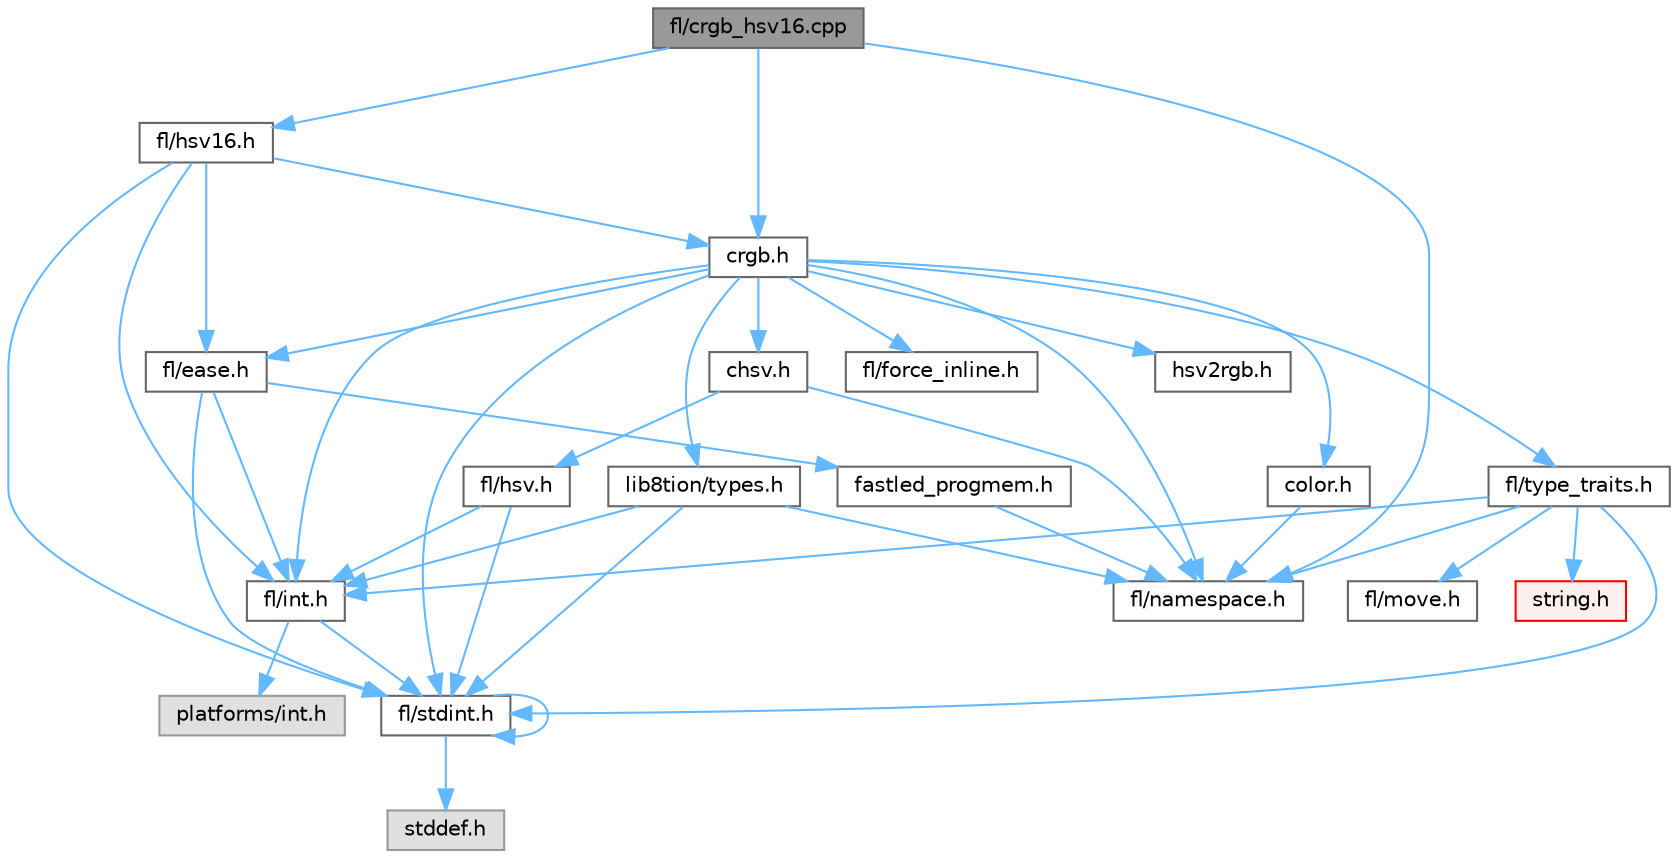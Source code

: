 digraph "fl/crgb_hsv16.cpp"
{
 // INTERACTIVE_SVG=YES
 // LATEX_PDF_SIZE
  bgcolor="transparent";
  edge [fontname=Helvetica,fontsize=10,labelfontname=Helvetica,labelfontsize=10];
  node [fontname=Helvetica,fontsize=10,shape=box,height=0.2,width=0.4];
  Node1 [id="Node000001",label="fl/crgb_hsv16.cpp",height=0.2,width=0.4,color="gray40", fillcolor="grey60", style="filled", fontcolor="black",tooltip="HSV16-dependent methods for CRGB - only linked when HSV16 functionality is used."];
  Node1 -> Node2 [id="edge1_Node000001_Node000002",color="steelblue1",style="solid",tooltip=" "];
  Node2 [id="Node000002",label="crgb.h",height=0.2,width=0.4,color="grey40", fillcolor="white", style="filled",URL="$db/dd1/crgb_8h.html",tooltip="Defines the red, green, and blue (RGB) pixel struct."];
  Node2 -> Node3 [id="edge2_Node000002_Node000003",color="steelblue1",style="solid",tooltip=" "];
  Node3 [id="Node000003",label="fl/stdint.h",height=0.2,width=0.4,color="grey40", fillcolor="white", style="filled",URL="$df/dd8/stdint_8h.html",tooltip=" "];
  Node3 -> Node4 [id="edge3_Node000003_Node000004",color="steelblue1",style="solid",tooltip=" "];
  Node4 [id="Node000004",label="stddef.h",height=0.2,width=0.4,color="grey60", fillcolor="#E0E0E0", style="filled",tooltip=" "];
  Node3 -> Node3 [id="edge4_Node000003_Node000003",color="steelblue1",style="solid",tooltip=" "];
  Node2 -> Node5 [id="edge5_Node000002_Node000005",color="steelblue1",style="solid",tooltip=" "];
  Node5 [id="Node000005",label="fl/int.h",height=0.2,width=0.4,color="grey40", fillcolor="white", style="filled",URL="$d3/d7e/int_8h.html",tooltip=" "];
  Node5 -> Node3 [id="edge6_Node000005_Node000003",color="steelblue1",style="solid",tooltip=" "];
  Node5 -> Node6 [id="edge7_Node000005_Node000006",color="steelblue1",style="solid",tooltip=" "];
  Node6 [id="Node000006",label="platforms/int.h",height=0.2,width=0.4,color="grey60", fillcolor="#E0E0E0", style="filled",tooltip=" "];
  Node2 -> Node7 [id="edge8_Node000002_Node000007",color="steelblue1",style="solid",tooltip=" "];
  Node7 [id="Node000007",label="chsv.h",height=0.2,width=0.4,color="grey40", fillcolor="white", style="filled",URL="$d8/dd0/chsv_8h.html",tooltip="Defines the hue, saturation, and value (HSV) pixel struct."];
  Node7 -> Node8 [id="edge9_Node000007_Node000008",color="steelblue1",style="solid",tooltip=" "];
  Node8 [id="Node000008",label="fl/hsv.h",height=0.2,width=0.4,color="grey40", fillcolor="white", style="filled",URL="$d2/d4f/hsv_8h.html",tooltip="Defines the hue, saturation, and value (HSV) pixel struct."];
  Node8 -> Node3 [id="edge10_Node000008_Node000003",color="steelblue1",style="solid",tooltip=" "];
  Node8 -> Node5 [id="edge11_Node000008_Node000005",color="steelblue1",style="solid",tooltip=" "];
  Node7 -> Node9 [id="edge12_Node000007_Node000009",color="steelblue1",style="solid",tooltip=" "];
  Node9 [id="Node000009",label="fl/namespace.h",height=0.2,width=0.4,color="grey40", fillcolor="white", style="filled",URL="$df/d2a/namespace_8h.html",tooltip="Implements the FastLED namespace macros."];
  Node2 -> Node9 [id="edge13_Node000002_Node000009",color="steelblue1",style="solid",tooltip=" "];
  Node2 -> Node10 [id="edge14_Node000002_Node000010",color="steelblue1",style="solid",tooltip=" "];
  Node10 [id="Node000010",label="color.h",height=0.2,width=0.4,color="grey40", fillcolor="white", style="filled",URL="$d2/d6b/src_2color_8h.html",tooltip="Contains definitions for color correction and temperature."];
  Node10 -> Node9 [id="edge15_Node000010_Node000009",color="steelblue1",style="solid",tooltip=" "];
  Node2 -> Node11 [id="edge16_Node000002_Node000011",color="steelblue1",style="solid",tooltip=" "];
  Node11 [id="Node000011",label="lib8tion/types.h",height=0.2,width=0.4,color="grey40", fillcolor="white", style="filled",URL="$d9/ddf/lib8tion_2types_8h.html",tooltip="Defines fractional types used for lib8tion functions."];
  Node11 -> Node3 [id="edge17_Node000011_Node000003",color="steelblue1",style="solid",tooltip=" "];
  Node11 -> Node5 [id="edge18_Node000011_Node000005",color="steelblue1",style="solid",tooltip=" "];
  Node11 -> Node9 [id="edge19_Node000011_Node000009",color="steelblue1",style="solid",tooltip=" "];
  Node2 -> Node12 [id="edge20_Node000002_Node000012",color="steelblue1",style="solid",tooltip=" "];
  Node12 [id="Node000012",label="fl/force_inline.h",height=0.2,width=0.4,color="grey40", fillcolor="white", style="filled",URL="$d4/d64/force__inline_8h.html",tooltip=" "];
  Node2 -> Node13 [id="edge21_Node000002_Node000013",color="steelblue1",style="solid",tooltip=" "];
  Node13 [id="Node000013",label="fl/type_traits.h",height=0.2,width=0.4,color="grey40", fillcolor="white", style="filled",URL="$df/d63/type__traits_8h.html",tooltip=" "];
  Node13 -> Node14 [id="edge22_Node000013_Node000014",color="steelblue1",style="solid",tooltip=" "];
  Node14 [id="Node000014",label="string.h",height=0.2,width=0.4,color="red", fillcolor="#FFF0F0", style="filled",URL="$da/d66/string_8h.html",tooltip=" "];
  Node13 -> Node3 [id="edge23_Node000013_Node000003",color="steelblue1",style="solid",tooltip=" "];
  Node13 -> Node9 [id="edge24_Node000013_Node000009",color="steelblue1",style="solid",tooltip=" "];
  Node13 -> Node22 [id="edge25_Node000013_Node000022",color="steelblue1",style="solid",tooltip=" "];
  Node22 [id="Node000022",label="fl/move.h",height=0.2,width=0.4,color="grey40", fillcolor="white", style="filled",URL="$d9/d83/move_8h.html",tooltip=" "];
  Node13 -> Node5 [id="edge26_Node000013_Node000005",color="steelblue1",style="solid",tooltip=" "];
  Node2 -> Node55 [id="edge27_Node000002_Node000055",color="steelblue1",style="solid",tooltip=" "];
  Node55 [id="Node000055",label="hsv2rgb.h",height=0.2,width=0.4,color="grey40", fillcolor="white", style="filled",URL="$de/d9a/hsv2rgb_8h.html",tooltip="Functions to convert from the HSV colorspace to the RGB colorspace."];
  Node2 -> Node56 [id="edge28_Node000002_Node000056",color="steelblue1",style="solid",tooltip=" "];
  Node56 [id="Node000056",label="fl/ease.h",height=0.2,width=0.4,color="grey40", fillcolor="white", style="filled",URL="$db/d19/ease_8h.html",tooltip=" "];
  Node56 -> Node3 [id="edge29_Node000056_Node000003",color="steelblue1",style="solid",tooltip=" "];
  Node56 -> Node5 [id="edge30_Node000056_Node000005",color="steelblue1",style="solid",tooltip=" "];
  Node56 -> Node57 [id="edge31_Node000056_Node000057",color="steelblue1",style="solid",tooltip=" "];
  Node57 [id="Node000057",label="fastled_progmem.h",height=0.2,width=0.4,color="grey40", fillcolor="white", style="filled",URL="$df/dab/fastled__progmem_8h.html",tooltip="Wrapper definitions to allow seamless use of PROGMEM in environments that have it."];
  Node57 -> Node9 [id="edge32_Node000057_Node000009",color="steelblue1",style="solid",tooltip=" "];
  Node1 -> Node58 [id="edge33_Node000001_Node000058",color="steelblue1",style="solid",tooltip=" "];
  Node58 [id="Node000058",label="fl/hsv16.h",height=0.2,width=0.4,color="grey40", fillcolor="white", style="filled",URL="$d0/d1a/hsv16_8h.html",tooltip=" "];
  Node58 -> Node3 [id="edge34_Node000058_Node000003",color="steelblue1",style="solid",tooltip=" "];
  Node58 -> Node5 [id="edge35_Node000058_Node000005",color="steelblue1",style="solid",tooltip=" "];
  Node58 -> Node2 [id="edge36_Node000058_Node000002",color="steelblue1",style="solid",tooltip=" "];
  Node58 -> Node56 [id="edge37_Node000058_Node000056",color="steelblue1",style="solid",tooltip=" "];
  Node1 -> Node9 [id="edge38_Node000001_Node000009",color="steelblue1",style="solid",tooltip=" "];
}
